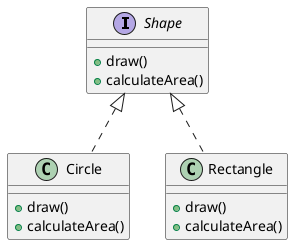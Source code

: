 @startuml
interface Shape {
  + draw()
  + calculateArea()
}

class Circle {
  + draw()
  + calculateArea()
}

class Rectangle {
  + draw()
  + calculateArea()
}

Shape <|.. Circle
Shape <|.. Rectangle
@enduml
